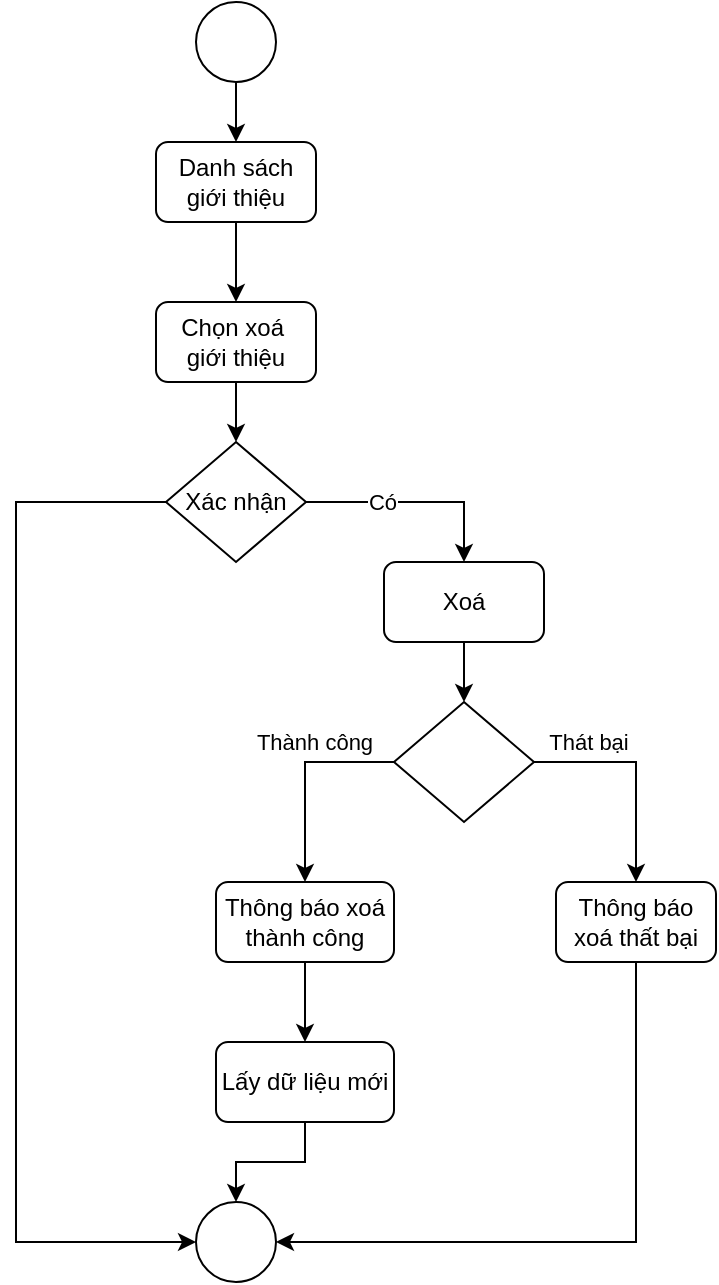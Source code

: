 <mxfile version="24.7.17">
  <diagram id="C5RBs43oDa-KdzZeNtuy" name="Page-1">
    <mxGraphModel dx="1120" dy="524" grid="1" gridSize="10" guides="1" tooltips="1" connect="1" arrows="1" fold="1" page="1" pageScale="1" pageWidth="827" pageHeight="1169" math="0" shadow="0">
      <root>
        <mxCell id="WIyWlLk6GJQsqaUBKTNV-0" />
        <mxCell id="WIyWlLk6GJQsqaUBKTNV-1" parent="WIyWlLk6GJQsqaUBKTNV-0" />
        <mxCell id="4ullIRQm6d5SCKwyOztV-2" value="" style="edgeStyle=orthogonalEdgeStyle;rounded=0;orthogonalLoop=1;jettySize=auto;html=1;" edge="1" parent="WIyWlLk6GJQsqaUBKTNV-1" source="4ullIRQm6d5SCKwyOztV-0" target="4ullIRQm6d5SCKwyOztV-1">
          <mxGeometry relative="1" as="geometry" />
        </mxCell>
        <mxCell id="4ullIRQm6d5SCKwyOztV-0" value="" style="ellipse;whiteSpace=wrap;html=1;aspect=fixed;" vertex="1" parent="WIyWlLk6GJQsqaUBKTNV-1">
          <mxGeometry x="320" y="80" width="40" height="40" as="geometry" />
        </mxCell>
        <mxCell id="4ullIRQm6d5SCKwyOztV-4" value="" style="edgeStyle=orthogonalEdgeStyle;rounded=0;orthogonalLoop=1;jettySize=auto;html=1;" edge="1" parent="WIyWlLk6GJQsqaUBKTNV-1" source="4ullIRQm6d5SCKwyOztV-1" target="4ullIRQm6d5SCKwyOztV-3">
          <mxGeometry relative="1" as="geometry" />
        </mxCell>
        <mxCell id="4ullIRQm6d5SCKwyOztV-1" value="Danh sách giới thiệu" style="rounded=1;whiteSpace=wrap;html=1;" vertex="1" parent="WIyWlLk6GJQsqaUBKTNV-1">
          <mxGeometry x="300" y="150" width="80" height="40" as="geometry" />
        </mxCell>
        <mxCell id="4ullIRQm6d5SCKwyOztV-6" value="" style="edgeStyle=orthogonalEdgeStyle;rounded=0;orthogonalLoop=1;jettySize=auto;html=1;" edge="1" parent="WIyWlLk6GJQsqaUBKTNV-1" source="4ullIRQm6d5SCKwyOztV-3" target="4ullIRQm6d5SCKwyOztV-5">
          <mxGeometry relative="1" as="geometry" />
        </mxCell>
        <mxCell id="4ullIRQm6d5SCKwyOztV-3" value="Chọn xoá&amp;nbsp;&lt;div&gt;giới thiệu&lt;/div&gt;" style="rounded=1;whiteSpace=wrap;html=1;" vertex="1" parent="WIyWlLk6GJQsqaUBKTNV-1">
          <mxGeometry x="300" y="230" width="80" height="40" as="geometry" />
        </mxCell>
        <mxCell id="4ullIRQm6d5SCKwyOztV-8" style="edgeStyle=orthogonalEdgeStyle;rounded=0;orthogonalLoop=1;jettySize=auto;html=1;entryX=0.5;entryY=0;entryDx=0;entryDy=0;" edge="1" parent="WIyWlLk6GJQsqaUBKTNV-1" source="4ullIRQm6d5SCKwyOztV-5" target="4ullIRQm6d5SCKwyOztV-7">
          <mxGeometry relative="1" as="geometry" />
        </mxCell>
        <mxCell id="4ullIRQm6d5SCKwyOztV-9" value="Có" style="edgeLabel;html=1;align=center;verticalAlign=middle;resizable=0;points=[];" vertex="1" connectable="0" parent="4ullIRQm6d5SCKwyOztV-8">
          <mxGeometry x="-0.303" relative="1" as="geometry">
            <mxPoint as="offset" />
          </mxGeometry>
        </mxCell>
        <mxCell id="4ullIRQm6d5SCKwyOztV-21" style="edgeStyle=orthogonalEdgeStyle;rounded=0;orthogonalLoop=1;jettySize=auto;html=1;entryX=0;entryY=0.5;entryDx=0;entryDy=0;exitX=0;exitY=0.5;exitDx=0;exitDy=0;" edge="1" parent="WIyWlLk6GJQsqaUBKTNV-1" source="4ullIRQm6d5SCKwyOztV-5" target="4ullIRQm6d5SCKwyOztV-19">
          <mxGeometry relative="1" as="geometry">
            <Array as="points">
              <mxPoint x="230" y="330" />
              <mxPoint x="230" y="700" />
            </Array>
          </mxGeometry>
        </mxCell>
        <mxCell id="4ullIRQm6d5SCKwyOztV-5" value="Xác nhận" style="rhombus;whiteSpace=wrap;html=1;" vertex="1" parent="WIyWlLk6GJQsqaUBKTNV-1">
          <mxGeometry x="305" y="300" width="70" height="60" as="geometry" />
        </mxCell>
        <mxCell id="4ullIRQm6d5SCKwyOztV-14" value="" style="edgeStyle=orthogonalEdgeStyle;rounded=0;orthogonalLoop=1;jettySize=auto;html=1;" edge="1" parent="WIyWlLk6GJQsqaUBKTNV-1" source="4ullIRQm6d5SCKwyOztV-7" target="4ullIRQm6d5SCKwyOztV-10">
          <mxGeometry relative="1" as="geometry" />
        </mxCell>
        <mxCell id="4ullIRQm6d5SCKwyOztV-7" value="Xoá" style="rounded=1;whiteSpace=wrap;html=1;" vertex="1" parent="WIyWlLk6GJQsqaUBKTNV-1">
          <mxGeometry x="414" y="360" width="80" height="40" as="geometry" />
        </mxCell>
        <mxCell id="4ullIRQm6d5SCKwyOztV-12" style="edgeStyle=orthogonalEdgeStyle;rounded=0;orthogonalLoop=1;jettySize=auto;html=1;entryX=0.5;entryY=0;entryDx=0;entryDy=0;" edge="1" parent="WIyWlLk6GJQsqaUBKTNV-1" source="4ullIRQm6d5SCKwyOztV-10" target="4ullIRQm6d5SCKwyOztV-11">
          <mxGeometry relative="1" as="geometry" />
        </mxCell>
        <mxCell id="4ullIRQm6d5SCKwyOztV-13" value="Thát bại" style="edgeLabel;html=1;align=center;verticalAlign=middle;resizable=0;points=[];" vertex="1" connectable="0" parent="4ullIRQm6d5SCKwyOztV-12">
          <mxGeometry x="-0.604" y="1" relative="1" as="geometry">
            <mxPoint x="5" y="-9" as="offset" />
          </mxGeometry>
        </mxCell>
        <mxCell id="4ullIRQm6d5SCKwyOztV-16" style="edgeStyle=orthogonalEdgeStyle;rounded=0;orthogonalLoop=1;jettySize=auto;html=1;entryX=0.5;entryY=0;entryDx=0;entryDy=0;exitX=0;exitY=0.5;exitDx=0;exitDy=0;" edge="1" parent="WIyWlLk6GJQsqaUBKTNV-1" source="4ullIRQm6d5SCKwyOztV-10" target="4ullIRQm6d5SCKwyOztV-15">
          <mxGeometry relative="1" as="geometry" />
        </mxCell>
        <mxCell id="4ullIRQm6d5SCKwyOztV-17" value="Thành công" style="edgeLabel;html=1;align=center;verticalAlign=middle;resizable=0;points=[];" vertex="1" connectable="0" parent="4ullIRQm6d5SCKwyOztV-16">
          <mxGeometry x="-0.259" y="-2" relative="1" as="geometry">
            <mxPoint x="-2" y="-8" as="offset" />
          </mxGeometry>
        </mxCell>
        <mxCell id="4ullIRQm6d5SCKwyOztV-10" value="" style="rhombus;whiteSpace=wrap;html=1;" vertex="1" parent="WIyWlLk6GJQsqaUBKTNV-1">
          <mxGeometry x="419" y="430" width="70" height="60" as="geometry" />
        </mxCell>
        <mxCell id="4ullIRQm6d5SCKwyOztV-23" style="edgeStyle=orthogonalEdgeStyle;rounded=0;orthogonalLoop=1;jettySize=auto;html=1;entryX=1;entryY=0.5;entryDx=0;entryDy=0;exitX=0.5;exitY=1;exitDx=0;exitDy=0;" edge="1" parent="WIyWlLk6GJQsqaUBKTNV-1" source="4ullIRQm6d5SCKwyOztV-11" target="4ullIRQm6d5SCKwyOztV-19">
          <mxGeometry relative="1" as="geometry" />
        </mxCell>
        <mxCell id="4ullIRQm6d5SCKwyOztV-11" value="Thông báo xoá thất bại" style="rounded=1;whiteSpace=wrap;html=1;" vertex="1" parent="WIyWlLk6GJQsqaUBKTNV-1">
          <mxGeometry x="500" y="520" width="80" height="40" as="geometry" />
        </mxCell>
        <mxCell id="4ullIRQm6d5SCKwyOztV-22" value="" style="edgeStyle=orthogonalEdgeStyle;rounded=0;orthogonalLoop=1;jettySize=auto;html=1;" edge="1" parent="WIyWlLk6GJQsqaUBKTNV-1" source="4ullIRQm6d5SCKwyOztV-15" target="4ullIRQm6d5SCKwyOztV-18">
          <mxGeometry relative="1" as="geometry" />
        </mxCell>
        <mxCell id="4ullIRQm6d5SCKwyOztV-15" value="Thông báo xoá thành công" style="rounded=1;whiteSpace=wrap;html=1;" vertex="1" parent="WIyWlLk6GJQsqaUBKTNV-1">
          <mxGeometry x="330" y="520" width="89" height="40" as="geometry" />
        </mxCell>
        <mxCell id="4ullIRQm6d5SCKwyOztV-24" style="edgeStyle=orthogonalEdgeStyle;rounded=0;orthogonalLoop=1;jettySize=auto;html=1;entryX=0.5;entryY=0;entryDx=0;entryDy=0;" edge="1" parent="WIyWlLk6GJQsqaUBKTNV-1" source="4ullIRQm6d5SCKwyOztV-18" target="4ullIRQm6d5SCKwyOztV-19">
          <mxGeometry relative="1" as="geometry" />
        </mxCell>
        <mxCell id="4ullIRQm6d5SCKwyOztV-18" value="Lấy dữ liệu mới" style="rounded=1;whiteSpace=wrap;html=1;" vertex="1" parent="WIyWlLk6GJQsqaUBKTNV-1">
          <mxGeometry x="330" y="600" width="89" height="40" as="geometry" />
        </mxCell>
        <mxCell id="4ullIRQm6d5SCKwyOztV-19" value="" style="ellipse;whiteSpace=wrap;html=1;aspect=fixed;" vertex="1" parent="WIyWlLk6GJQsqaUBKTNV-1">
          <mxGeometry x="320" y="680" width="40" height="40" as="geometry" />
        </mxCell>
      </root>
    </mxGraphModel>
  </diagram>
</mxfile>

